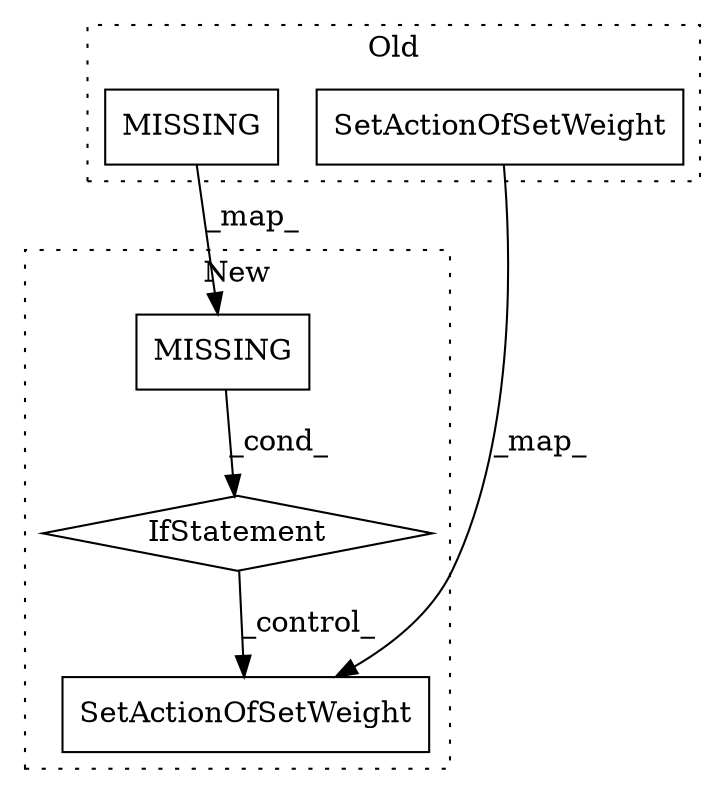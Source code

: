 digraph G {
subgraph cluster0 {
1 [label="SetActionOfSetWeight" a="32" s="69327,69499" l="21,1" shape="box"];
5 [label="MISSING" a="32" s="-1" l="69327" shape="box"];
label = "Old";
style="dotted";
}
subgraph cluster1 {
2 [label="SetActionOfSetWeight" a="32" s="69407,69579" l="21,1" shape="box"];
3 [label="IfStatement" a="25" s="69405" l="2" shape="diamond"];
4 [label="MISSING" a="32" s="-1" l="69406" shape="box"];
label = "New";
style="dotted";
}
1 -> 2 [label="_map_"];
3 -> 2 [label="_control_"];
4 -> 3 [label="_cond_"];
5 -> 4 [label="_map_"];
}